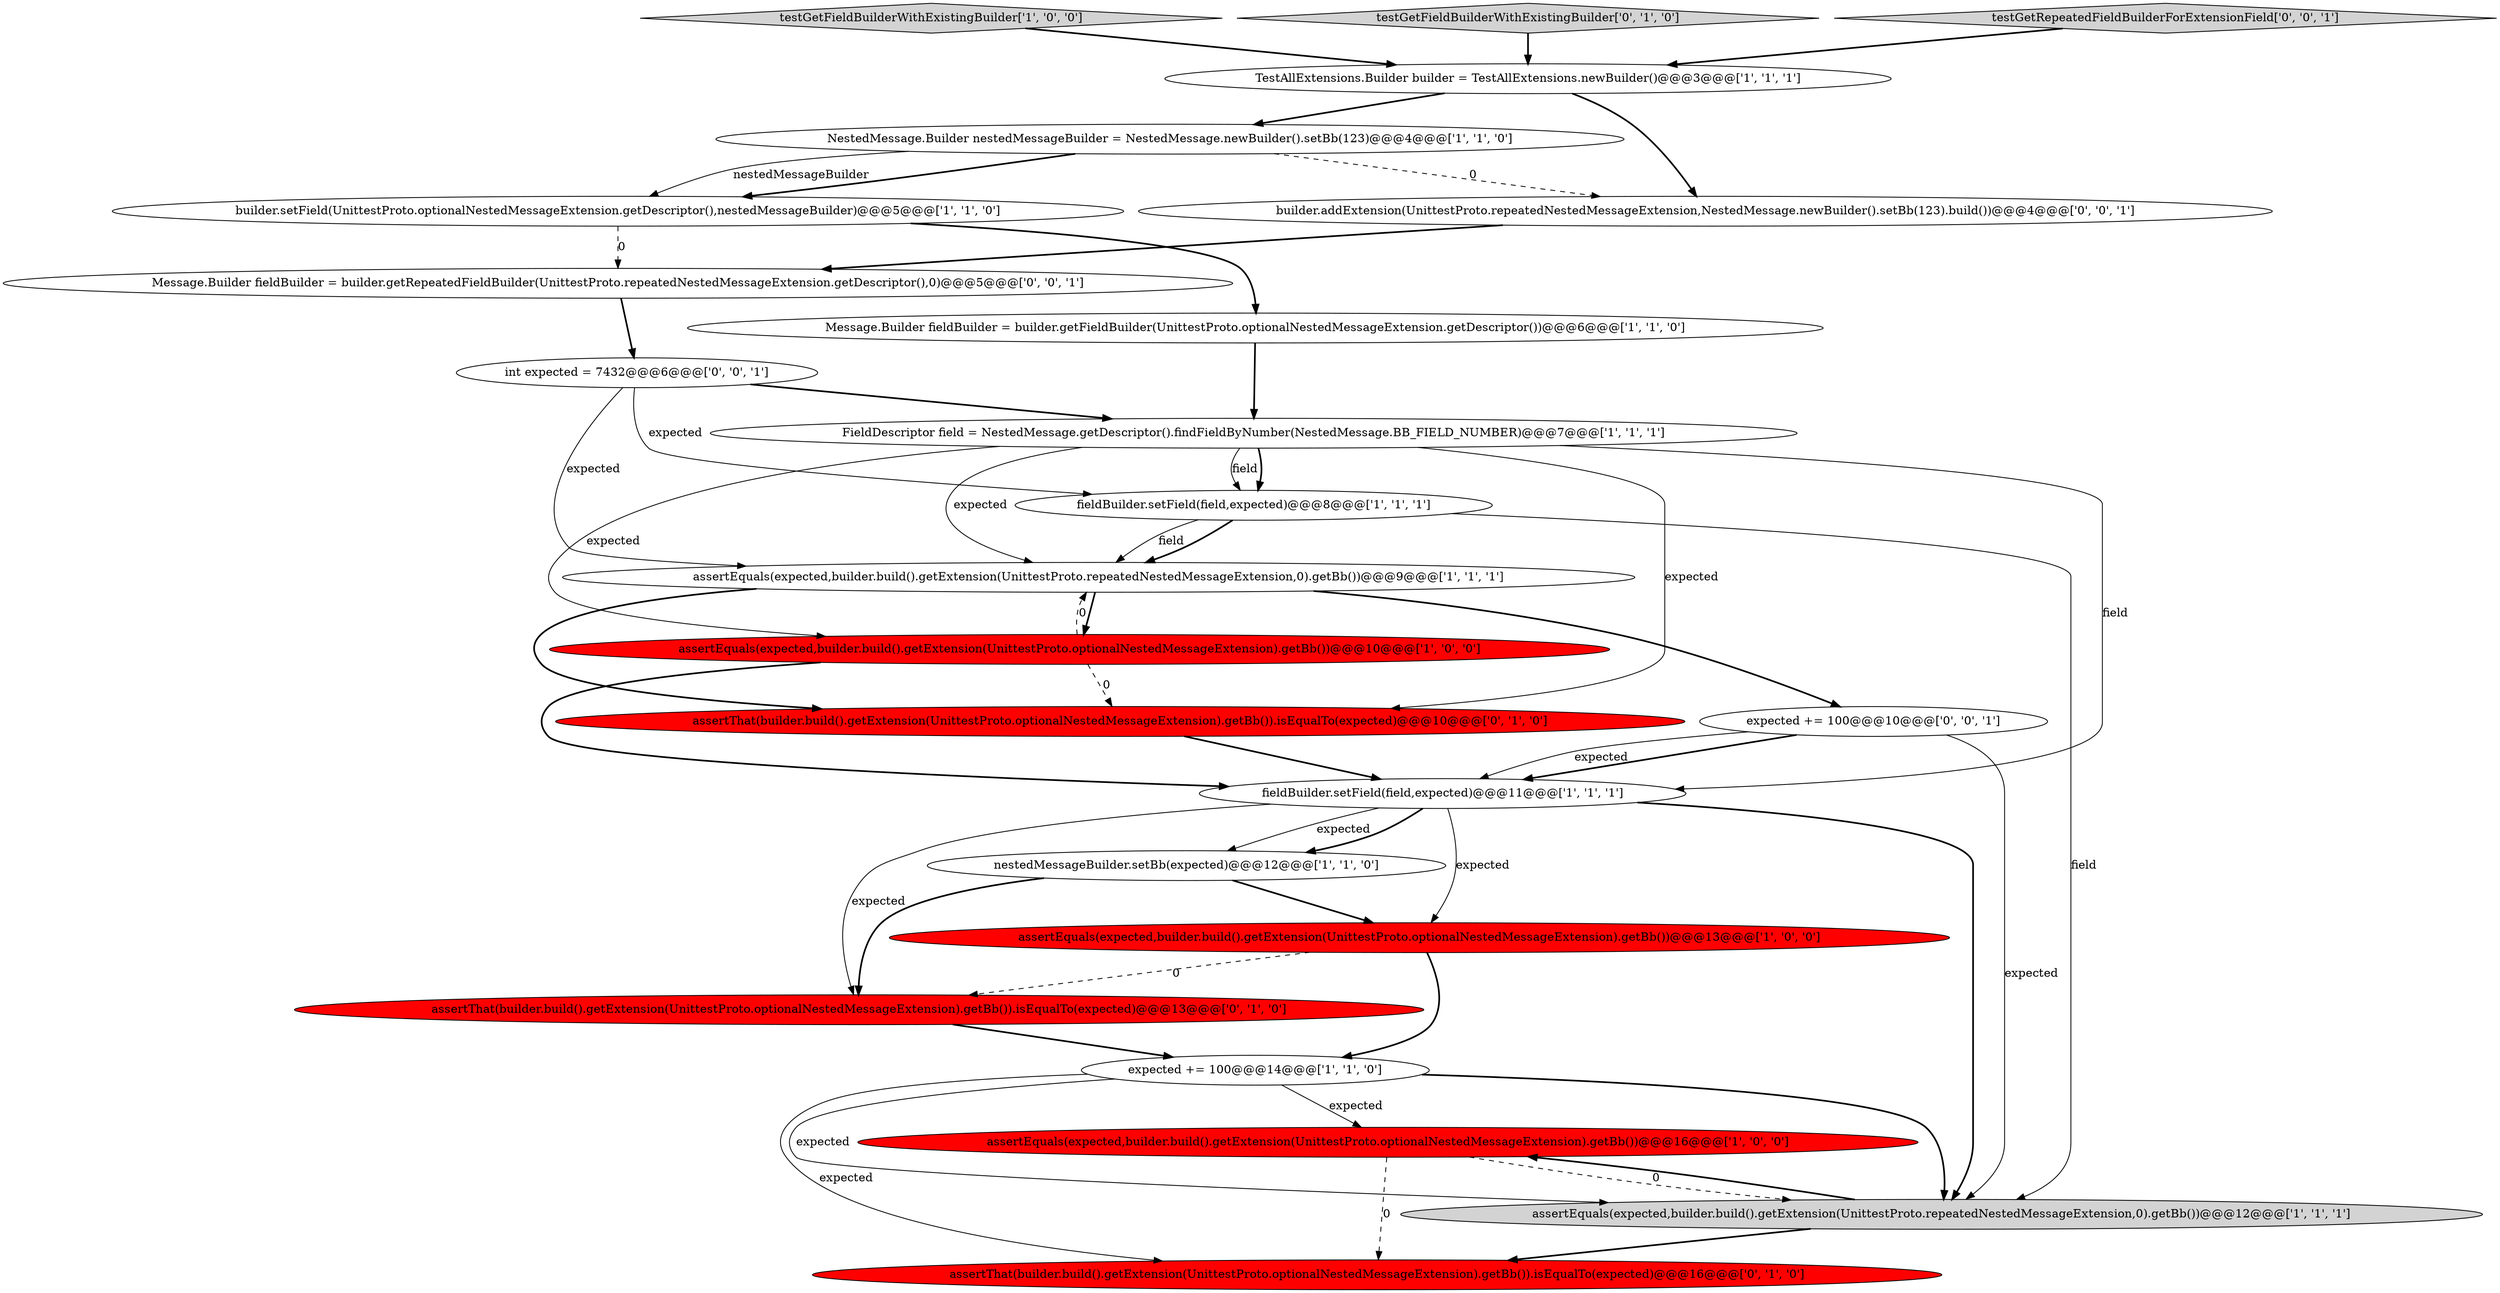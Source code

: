 digraph {
7 [style = filled, label = "FieldDescriptor field = NestedMessage.getDescriptor().findFieldByNumber(NestedMessage.BB_FIELD_NUMBER)@@@7@@@['1', '1', '1']", fillcolor = white, shape = ellipse image = "AAA0AAABBB1BBB"];
14 [style = filled, label = "fieldBuilder.setField(field,expected)@@@8@@@['1', '1', '1']", fillcolor = white, shape = ellipse image = "AAA0AAABBB1BBB"];
5 [style = filled, label = "assertEquals(expected,builder.build().getExtension(UnittestProto.optionalNestedMessageExtension).getBb())@@@16@@@['1', '0', '0']", fillcolor = red, shape = ellipse image = "AAA1AAABBB1BBB"];
9 [style = filled, label = "testGetFieldBuilderWithExistingBuilder['1', '0', '0']", fillcolor = lightgray, shape = diamond image = "AAA0AAABBB1BBB"];
17 [style = filled, label = "assertThat(builder.build().getExtension(UnittestProto.optionalNestedMessageExtension).getBb()).isEqualTo(expected)@@@13@@@['0', '1', '0']", fillcolor = red, shape = ellipse image = "AAA1AAABBB2BBB"];
21 [style = filled, label = "builder.addExtension(UnittestProto.repeatedNestedMessageExtension,NestedMessage.newBuilder().setBb(123).build())@@@4@@@['0', '0', '1']", fillcolor = white, shape = ellipse image = "AAA0AAABBB3BBB"];
22 [style = filled, label = "expected += 100@@@10@@@['0', '0', '1']", fillcolor = white, shape = ellipse image = "AAA0AAABBB3BBB"];
16 [style = filled, label = "testGetFieldBuilderWithExistingBuilder['0', '1', '0']", fillcolor = lightgray, shape = diamond image = "AAA0AAABBB2BBB"];
2 [style = filled, label = "fieldBuilder.setField(field,expected)@@@11@@@['1', '1', '1']", fillcolor = white, shape = ellipse image = "AAA0AAABBB1BBB"];
10 [style = filled, label = "Message.Builder fieldBuilder = builder.getFieldBuilder(UnittestProto.optionalNestedMessageExtension.getDescriptor())@@@6@@@['1', '1', '0']", fillcolor = white, shape = ellipse image = "AAA0AAABBB1BBB"];
0 [style = filled, label = "expected += 100@@@14@@@['1', '1', '0']", fillcolor = white, shape = ellipse image = "AAA0AAABBB1BBB"];
11 [style = filled, label = "builder.setField(UnittestProto.optionalNestedMessageExtension.getDescriptor(),nestedMessageBuilder)@@@5@@@['1', '1', '0']", fillcolor = white, shape = ellipse image = "AAA0AAABBB1BBB"];
4 [style = filled, label = "assertEquals(expected,builder.build().getExtension(UnittestProto.optionalNestedMessageExtension).getBb())@@@13@@@['1', '0', '0']", fillcolor = red, shape = ellipse image = "AAA1AAABBB1BBB"];
12 [style = filled, label = "assertEquals(expected,builder.build().getExtension(UnittestProto.repeatedNestedMessageExtension,0).getBb())@@@9@@@['1', '1', '1']", fillcolor = white, shape = ellipse image = "AAA0AAABBB1BBB"];
18 [style = filled, label = "assertThat(builder.build().getExtension(UnittestProto.optionalNestedMessageExtension).getBb()).isEqualTo(expected)@@@16@@@['0', '1', '0']", fillcolor = red, shape = ellipse image = "AAA1AAABBB2BBB"];
20 [style = filled, label = "int expected = 7432@@@6@@@['0', '0', '1']", fillcolor = white, shape = ellipse image = "AAA0AAABBB3BBB"];
8 [style = filled, label = "nestedMessageBuilder.setBb(expected)@@@12@@@['1', '1', '0']", fillcolor = white, shape = ellipse image = "AAA0AAABBB1BBB"];
6 [style = filled, label = "assertEquals(expected,builder.build().getExtension(UnittestProto.repeatedNestedMessageExtension,0).getBb())@@@12@@@['1', '1', '1']", fillcolor = lightgray, shape = ellipse image = "AAA0AAABBB1BBB"];
19 [style = filled, label = "Message.Builder fieldBuilder = builder.getRepeatedFieldBuilder(UnittestProto.repeatedNestedMessageExtension.getDescriptor(),0)@@@5@@@['0', '0', '1']", fillcolor = white, shape = ellipse image = "AAA0AAABBB3BBB"];
1 [style = filled, label = "assertEquals(expected,builder.build().getExtension(UnittestProto.optionalNestedMessageExtension).getBb())@@@10@@@['1', '0', '0']", fillcolor = red, shape = ellipse image = "AAA1AAABBB1BBB"];
15 [style = filled, label = "assertThat(builder.build().getExtension(UnittestProto.optionalNestedMessageExtension).getBb()).isEqualTo(expected)@@@10@@@['0', '1', '0']", fillcolor = red, shape = ellipse image = "AAA1AAABBB2BBB"];
23 [style = filled, label = "testGetRepeatedFieldBuilderForExtensionField['0', '0', '1']", fillcolor = lightgray, shape = diamond image = "AAA0AAABBB3BBB"];
13 [style = filled, label = "NestedMessage.Builder nestedMessageBuilder = NestedMessage.newBuilder().setBb(123)@@@4@@@['1', '1', '0']", fillcolor = white, shape = ellipse image = "AAA0AAABBB1BBB"];
3 [style = filled, label = "TestAllExtensions.Builder builder = TestAllExtensions.newBuilder()@@@3@@@['1', '1', '1']", fillcolor = white, shape = ellipse image = "AAA0AAABBB1BBB"];
7->1 [style = solid, label="expected"];
16->3 [style = bold, label=""];
20->12 [style = solid, label="expected"];
15->2 [style = bold, label=""];
22->2 [style = bold, label=""];
21->19 [style = bold, label=""];
4->17 [style = dashed, label="0"];
0->6 [style = bold, label=""];
2->6 [style = bold, label=""];
2->4 [style = solid, label="expected"];
6->18 [style = bold, label=""];
2->17 [style = solid, label="expected"];
19->20 [style = bold, label=""];
1->15 [style = dashed, label="0"];
14->12 [style = solid, label="field"];
12->15 [style = bold, label=""];
23->3 [style = bold, label=""];
7->12 [style = solid, label="expected"];
20->14 [style = solid, label="expected"];
5->18 [style = dashed, label="0"];
12->1 [style = bold, label=""];
10->7 [style = bold, label=""];
13->11 [style = bold, label=""];
4->0 [style = bold, label=""];
22->6 [style = solid, label="expected"];
7->14 [style = bold, label=""];
8->17 [style = bold, label=""];
1->12 [style = dashed, label="0"];
6->5 [style = bold, label=""];
17->0 [style = bold, label=""];
13->21 [style = dashed, label="0"];
5->6 [style = dashed, label="0"];
11->19 [style = dashed, label="0"];
11->10 [style = bold, label=""];
0->18 [style = solid, label="expected"];
7->2 [style = solid, label="field"];
14->12 [style = bold, label=""];
7->14 [style = solid, label="field"];
2->8 [style = solid, label="expected"];
3->13 [style = bold, label=""];
13->11 [style = solid, label="nestedMessageBuilder"];
9->3 [style = bold, label=""];
22->2 [style = solid, label="expected"];
3->21 [style = bold, label=""];
1->2 [style = bold, label=""];
0->5 [style = solid, label="expected"];
8->4 [style = bold, label=""];
0->6 [style = solid, label="expected"];
20->7 [style = bold, label=""];
14->6 [style = solid, label="field"];
7->15 [style = solid, label="expected"];
12->22 [style = bold, label=""];
2->8 [style = bold, label=""];
}

